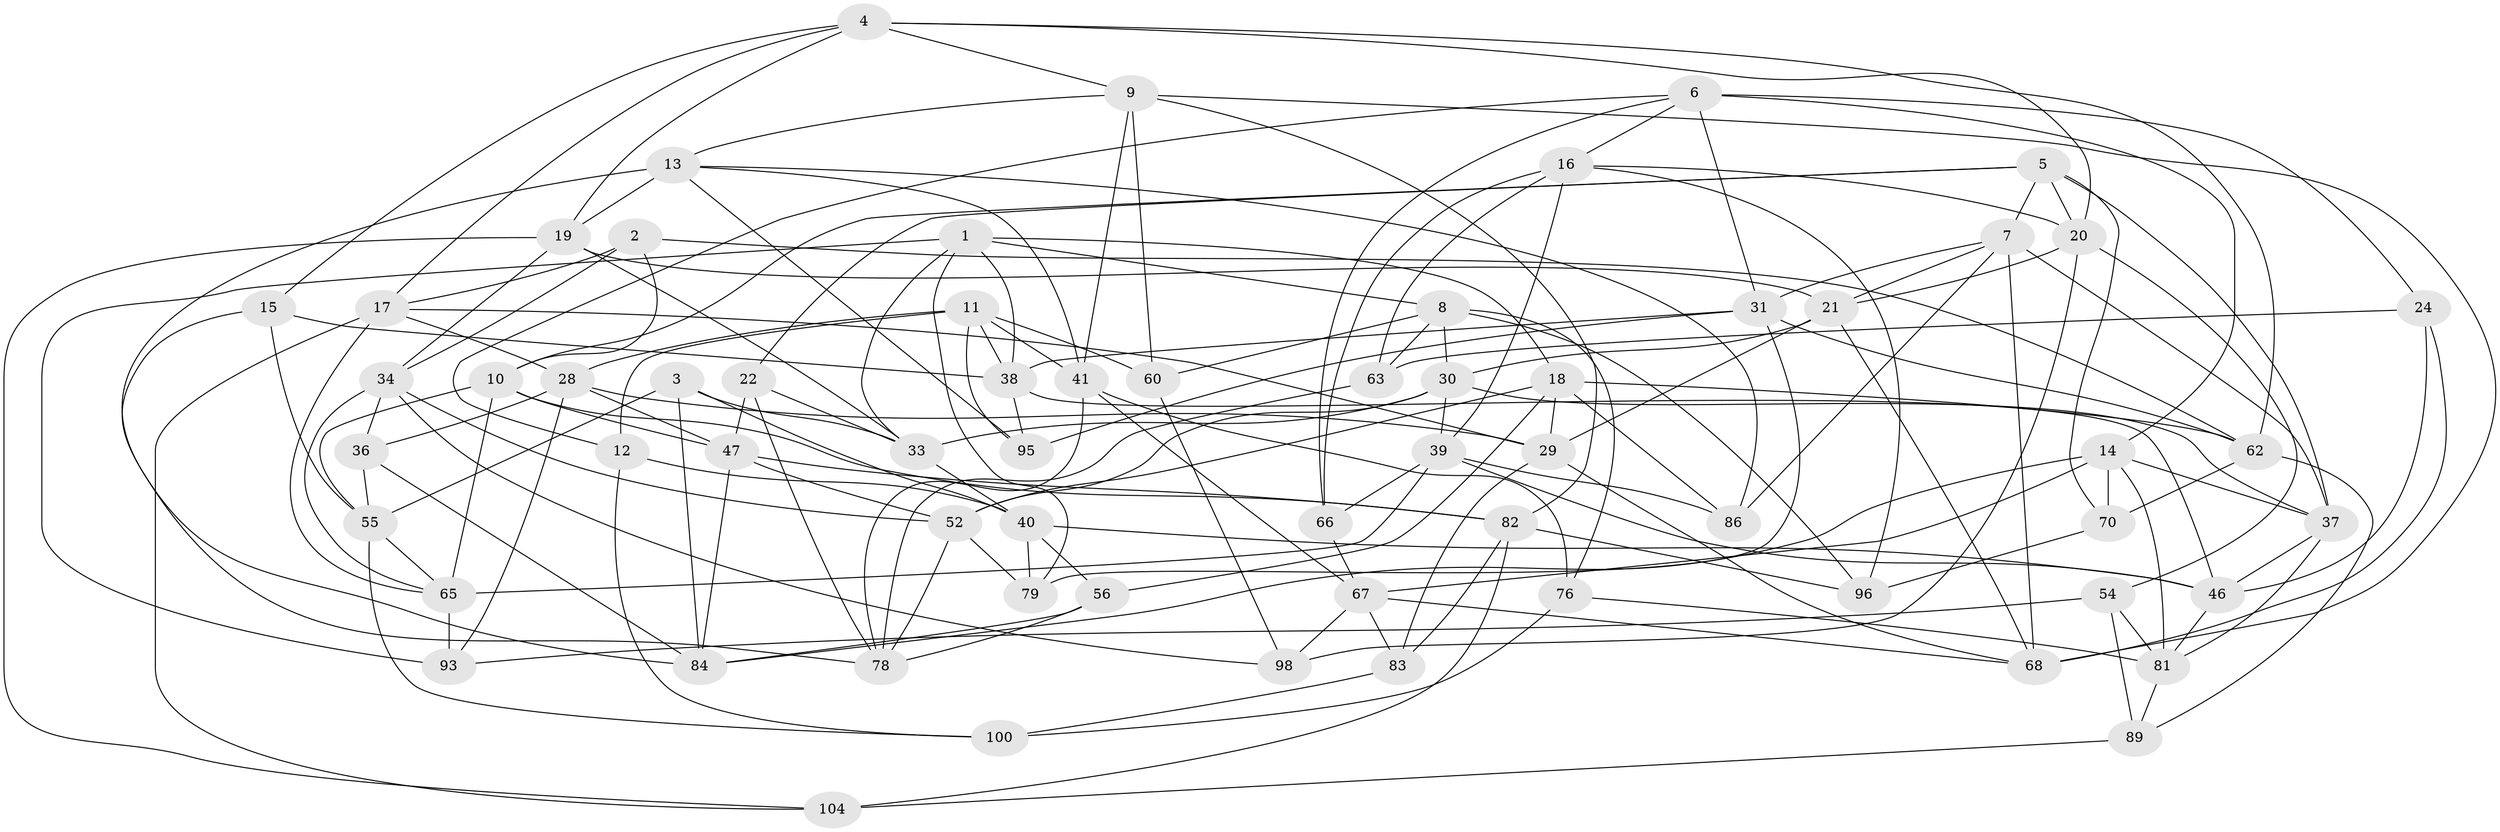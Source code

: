 // Generated by graph-tools (version 1.1) at 2025/24/03/03/25 07:24:31]
// undirected, 64 vertices, 168 edges
graph export_dot {
graph [start="1"]
  node [color=gray90,style=filled];
  1 [super="+25"];
  2;
  3;
  4 [super="+71"];
  5 [super="+75"];
  6 [super="+26"];
  7 [super="+85"];
  8 [super="+102"];
  9 [super="+77"];
  10 [super="+27"];
  11 [super="+35"];
  12;
  13 [super="+48"];
  14 [super="+74"];
  15;
  16 [super="+23"];
  17 [super="+64"];
  18 [super="+32"];
  19 [super="+45"];
  20 [super="+61"];
  21 [super="+94"];
  22;
  24;
  28 [super="+58"];
  29 [super="+87"];
  30 [super="+44"];
  31 [super="+59"];
  33 [super="+43"];
  34 [super="+49"];
  36;
  37 [super="+92"];
  38 [super="+42"];
  39 [super="+90"];
  40 [super="+50"];
  41 [super="+53"];
  46 [super="+51"];
  47 [super="+103"];
  52 [super="+72"];
  54;
  55 [super="+57"];
  56;
  60;
  62 [super="+99"];
  63;
  65 [super="+69"];
  66;
  67 [super="+73"];
  68 [super="+80"];
  70;
  76;
  78 [super="+91"];
  79;
  81 [super="+97"];
  82 [super="+101"];
  83;
  84 [super="+88"];
  86;
  89;
  93;
  95;
  96;
  98;
  100;
  104;
  1 -- 33;
  1 -- 93;
  1 -- 79;
  1 -- 8;
  1 -- 18;
  1 -- 38;
  2 -- 10;
  2 -- 62;
  2 -- 17;
  2 -- 34;
  3 -- 55;
  3 -- 33;
  3 -- 40;
  3 -- 84;
  4 -- 15;
  4 -- 19;
  4 -- 9;
  4 -- 17;
  4 -- 20;
  4 -- 62;
  5 -- 10;
  5 -- 37;
  5 -- 70;
  5 -- 22;
  5 -- 20;
  5 -- 7;
  6 -- 24;
  6 -- 66;
  6 -- 14;
  6 -- 16;
  6 -- 12;
  6 -- 31;
  7 -- 37;
  7 -- 68;
  7 -- 31;
  7 -- 86;
  7 -- 21;
  8 -- 76;
  8 -- 96;
  8 -- 60;
  8 -- 30;
  8 -- 63;
  9 -- 60;
  9 -- 68;
  9 -- 13;
  9 -- 41;
  9 -- 82;
  10 -- 55;
  10 -- 47;
  10 -- 65;
  10 -- 82;
  11 -- 41;
  11 -- 95;
  11 -- 12;
  11 -- 28;
  11 -- 60;
  11 -- 38;
  12 -- 100;
  12 -- 40;
  13 -- 95;
  13 -- 41;
  13 -- 86;
  13 -- 19;
  13 -- 78;
  14 -- 70;
  14 -- 84;
  14 -- 81;
  14 -- 67;
  14 -- 37;
  15 -- 55;
  15 -- 84;
  15 -- 38;
  16 -- 96;
  16 -- 66;
  16 -- 63;
  16 -- 20;
  16 -- 39;
  17 -- 104;
  17 -- 29;
  17 -- 28;
  17 -- 65;
  18 -- 86;
  18 -- 29;
  18 -- 56;
  18 -- 62;
  18 -- 52;
  19 -- 33;
  19 -- 104;
  19 -- 34;
  19 -- 21;
  20 -- 98;
  20 -- 54;
  20 -- 21;
  21 -- 30;
  21 -- 29;
  21 -- 68;
  22 -- 33;
  22 -- 78;
  22 -- 47;
  24 -- 63;
  24 -- 68;
  24 -- 46;
  28 -- 36;
  28 -- 29;
  28 -- 93;
  28 -- 47;
  29 -- 68;
  29 -- 83;
  30 -- 52;
  30 -- 33;
  30 -- 39;
  30 -- 37;
  31 -- 95;
  31 -- 62;
  31 -- 79;
  31 -- 38;
  33 -- 40;
  34 -- 98;
  34 -- 36;
  34 -- 52;
  34 -- 65;
  36 -- 84;
  36 -- 55;
  37 -- 46;
  37 -- 81;
  38 -- 95;
  38 -- 46;
  39 -- 65;
  39 -- 86;
  39 -- 46;
  39 -- 66;
  40 -- 79;
  40 -- 56;
  40 -- 46;
  41 -- 76;
  41 -- 78;
  41 -- 67;
  46 -- 81;
  47 -- 82;
  47 -- 52;
  47 -- 84;
  52 -- 78;
  52 -- 79;
  54 -- 93;
  54 -- 89;
  54 -- 81;
  55 -- 100;
  55 -- 65;
  56 -- 84;
  56 -- 78;
  60 -- 98;
  62 -- 89;
  62 -- 70;
  63 -- 78;
  65 -- 93;
  66 -- 67;
  67 -- 98;
  67 -- 83;
  67 -- 68;
  70 -- 96;
  76 -- 100;
  76 -- 81;
  81 -- 89;
  82 -- 83;
  82 -- 96;
  82 -- 104;
  83 -- 100;
  89 -- 104;
}
